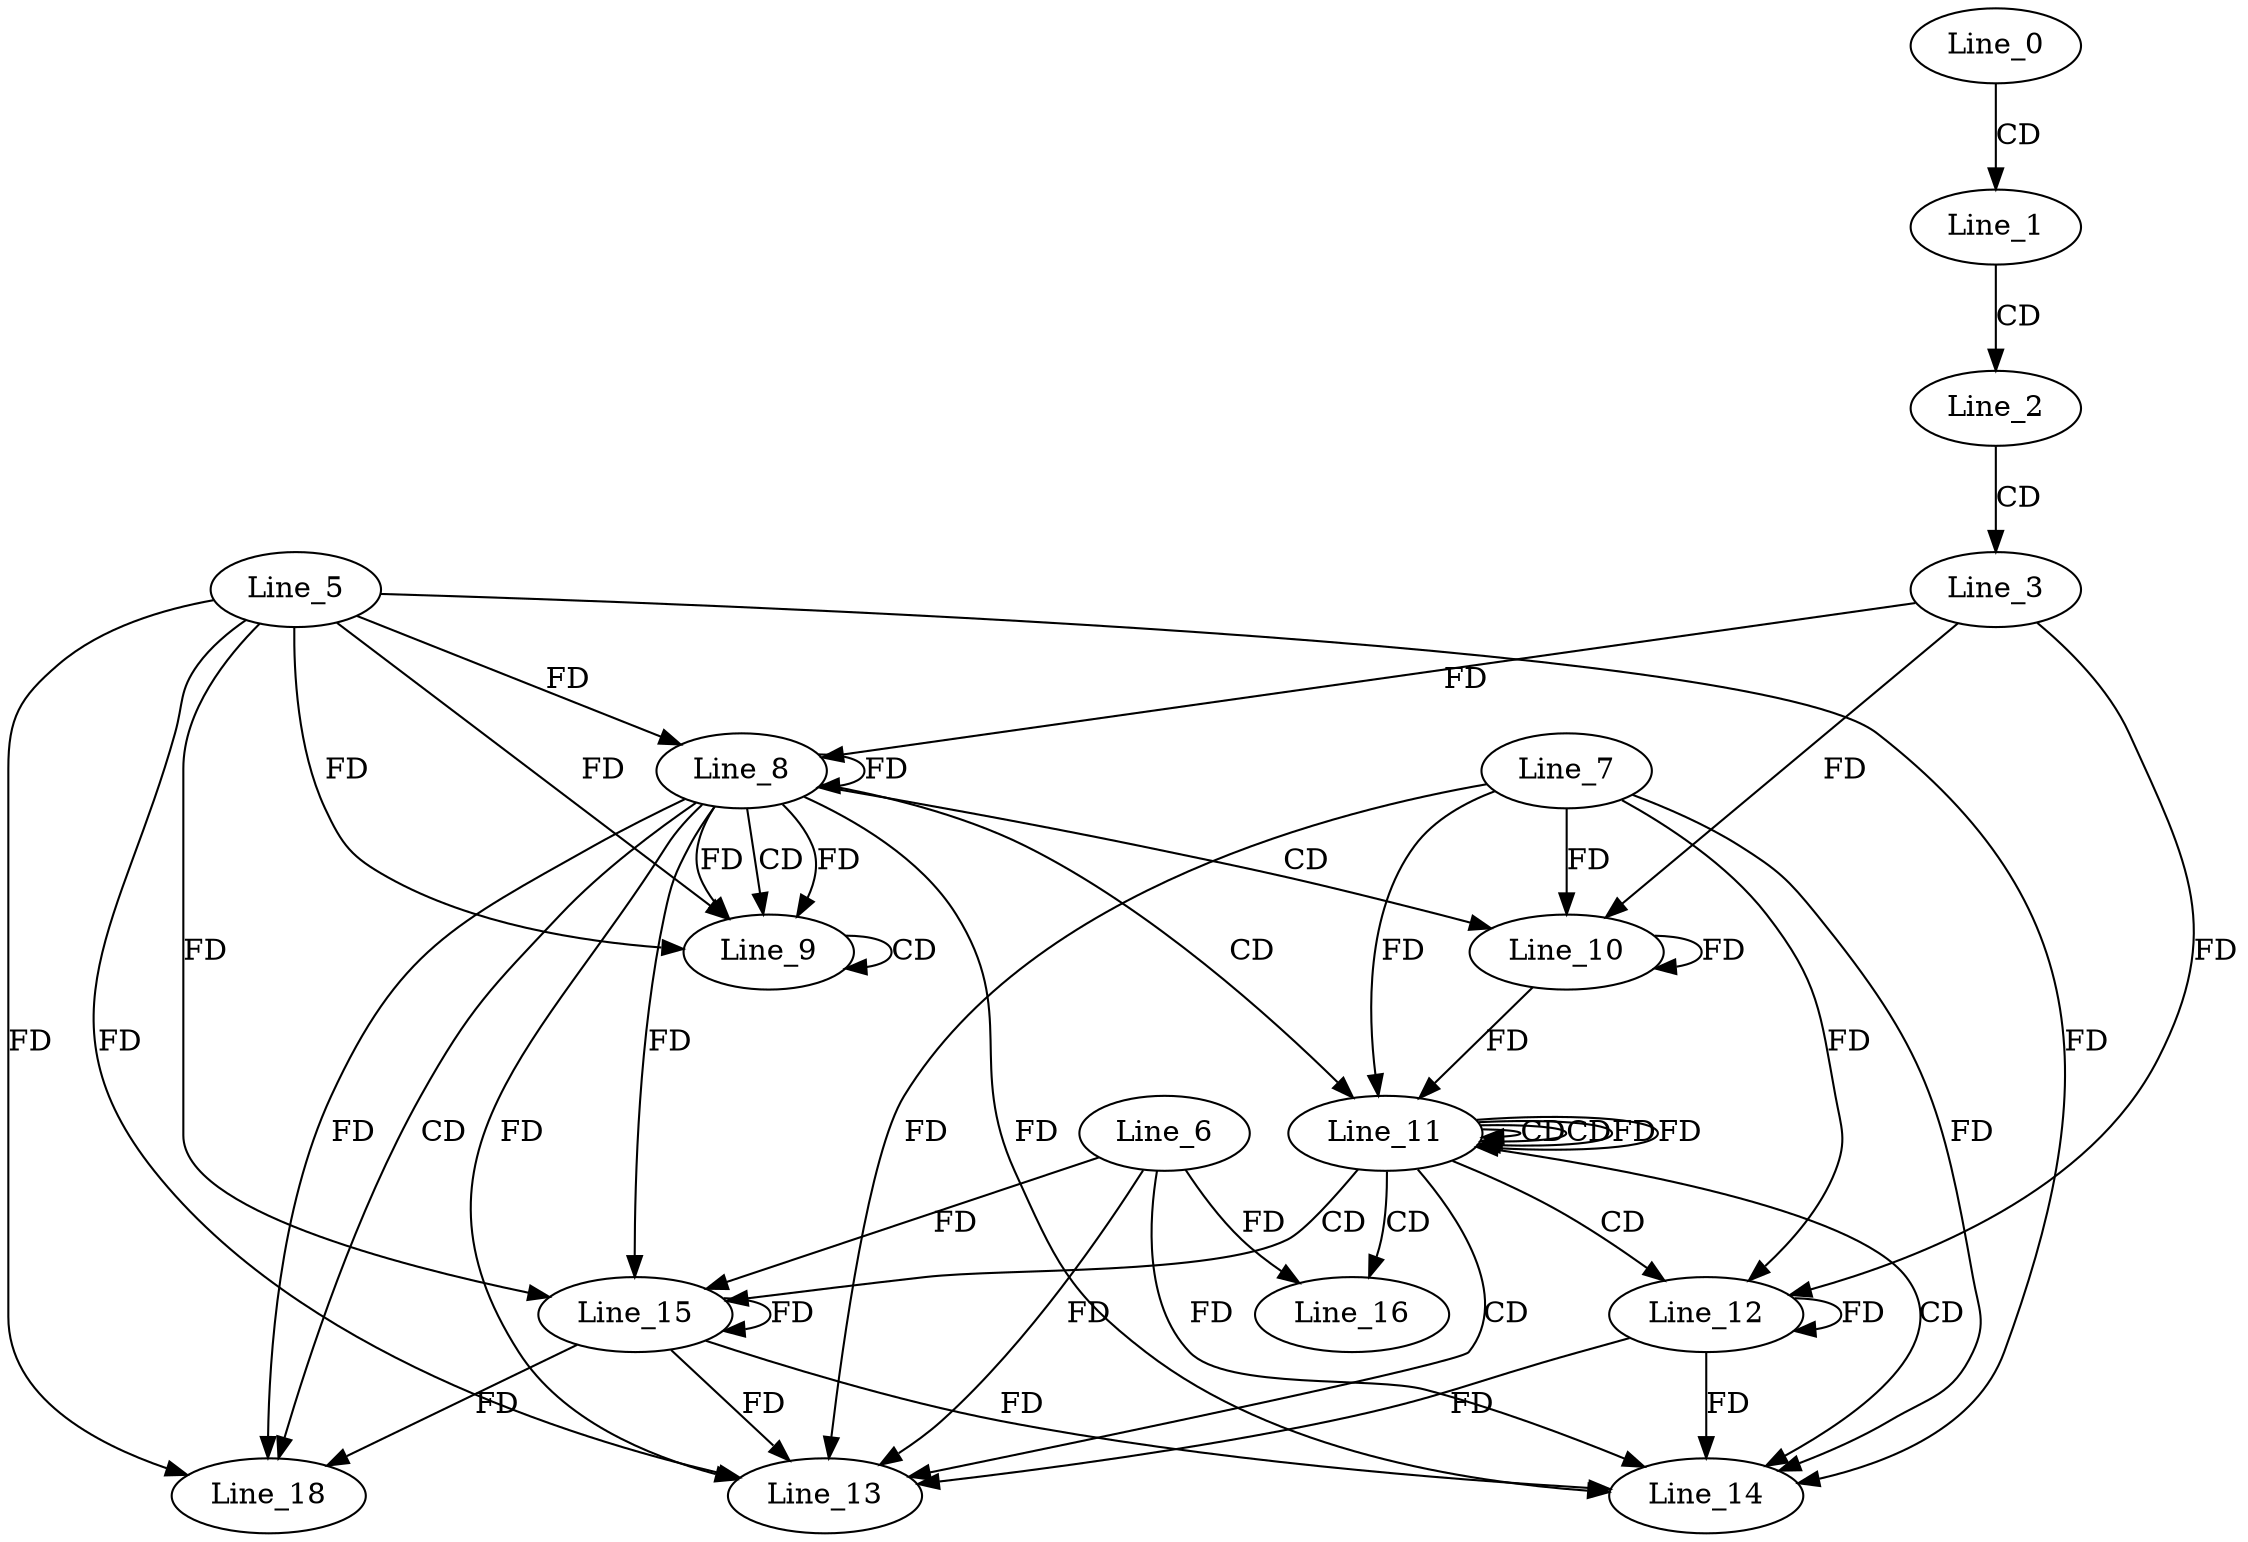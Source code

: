 digraph G {
  Line_0;
  Line_1;
  Line_2;
  Line_3;
  Line_8;
  Line_5;
  Line_8;
  Line_8;
  Line_9;
  Line_9;
  Line_10;
  Line_7;
  Line_10;
  Line_10;
  Line_11;
  Line_11;
  Line_11;
  Line_12;
  Line_12;
  Line_12;
  Line_13;
  Line_6;
  Line_13;
  Line_14;
  Line_14;
  Line_15;
  Line_15;
  Line_16;
  Line_18;
  Line_0 -> Line_1 [ label="CD" ];
  Line_1 -> Line_2 [ label="CD" ];
  Line_2 -> Line_3 [ label="CD" ];
  Line_8 -> Line_8 [ label="FD" ];
  Line_5 -> Line_8 [ label="FD" ];
  Line_3 -> Line_8 [ label="FD" ];
  Line_8 -> Line_9 [ label="CD" ];
  Line_8 -> Line_9 [ label="FD" ];
  Line_5 -> Line_9 [ label="FD" ];
  Line_9 -> Line_9 [ label="CD" ];
  Line_8 -> Line_9 [ label="FD" ];
  Line_5 -> Line_9 [ label="FD" ];
  Line_8 -> Line_10 [ label="CD" ];
  Line_10 -> Line_10 [ label="FD" ];
  Line_7 -> Line_10 [ label="FD" ];
  Line_3 -> Line_10 [ label="FD" ];
  Line_8 -> Line_11 [ label="CD" ];
  Line_11 -> Line_11 [ label="CD" ];
  Line_10 -> Line_11 [ label="FD" ];
  Line_7 -> Line_11 [ label="FD" ];
  Line_11 -> Line_11 [ label="CD" ];
  Line_11 -> Line_11 [ label="FD" ];
  Line_11 -> Line_12 [ label="CD" ];
  Line_12 -> Line_12 [ label="FD" ];
  Line_7 -> Line_12 [ label="FD" ];
  Line_3 -> Line_12 [ label="FD" ];
  Line_11 -> Line_13 [ label="CD" ];
  Line_6 -> Line_13 [ label="FD" ];
  Line_8 -> Line_13 [ label="FD" ];
  Line_5 -> Line_13 [ label="FD" ];
  Line_12 -> Line_13 [ label="FD" ];
  Line_7 -> Line_13 [ label="FD" ];
  Line_11 -> Line_14 [ label="CD" ];
  Line_6 -> Line_14 [ label="FD" ];
  Line_8 -> Line_14 [ label="FD" ];
  Line_5 -> Line_14 [ label="FD" ];
  Line_12 -> Line_14 [ label="FD" ];
  Line_7 -> Line_14 [ label="FD" ];
  Line_11 -> Line_15 [ label="CD" ];
  Line_15 -> Line_15 [ label="FD" ];
  Line_8 -> Line_15 [ label="FD" ];
  Line_5 -> Line_15 [ label="FD" ];
  Line_6 -> Line_15 [ label="FD" ];
  Line_11 -> Line_16 [ label="CD" ];
  Line_6 -> Line_16 [ label="FD" ];
  Line_8 -> Line_18 [ label="CD" ];
  Line_15 -> Line_18 [ label="FD" ];
  Line_8 -> Line_18 [ label="FD" ];
  Line_5 -> Line_18 [ label="FD" ];
  Line_11 -> Line_11 [ label="FD" ];
  Line_15 -> Line_13 [ label="FD" ];
  Line_15 -> Line_14 [ label="FD" ];
}
